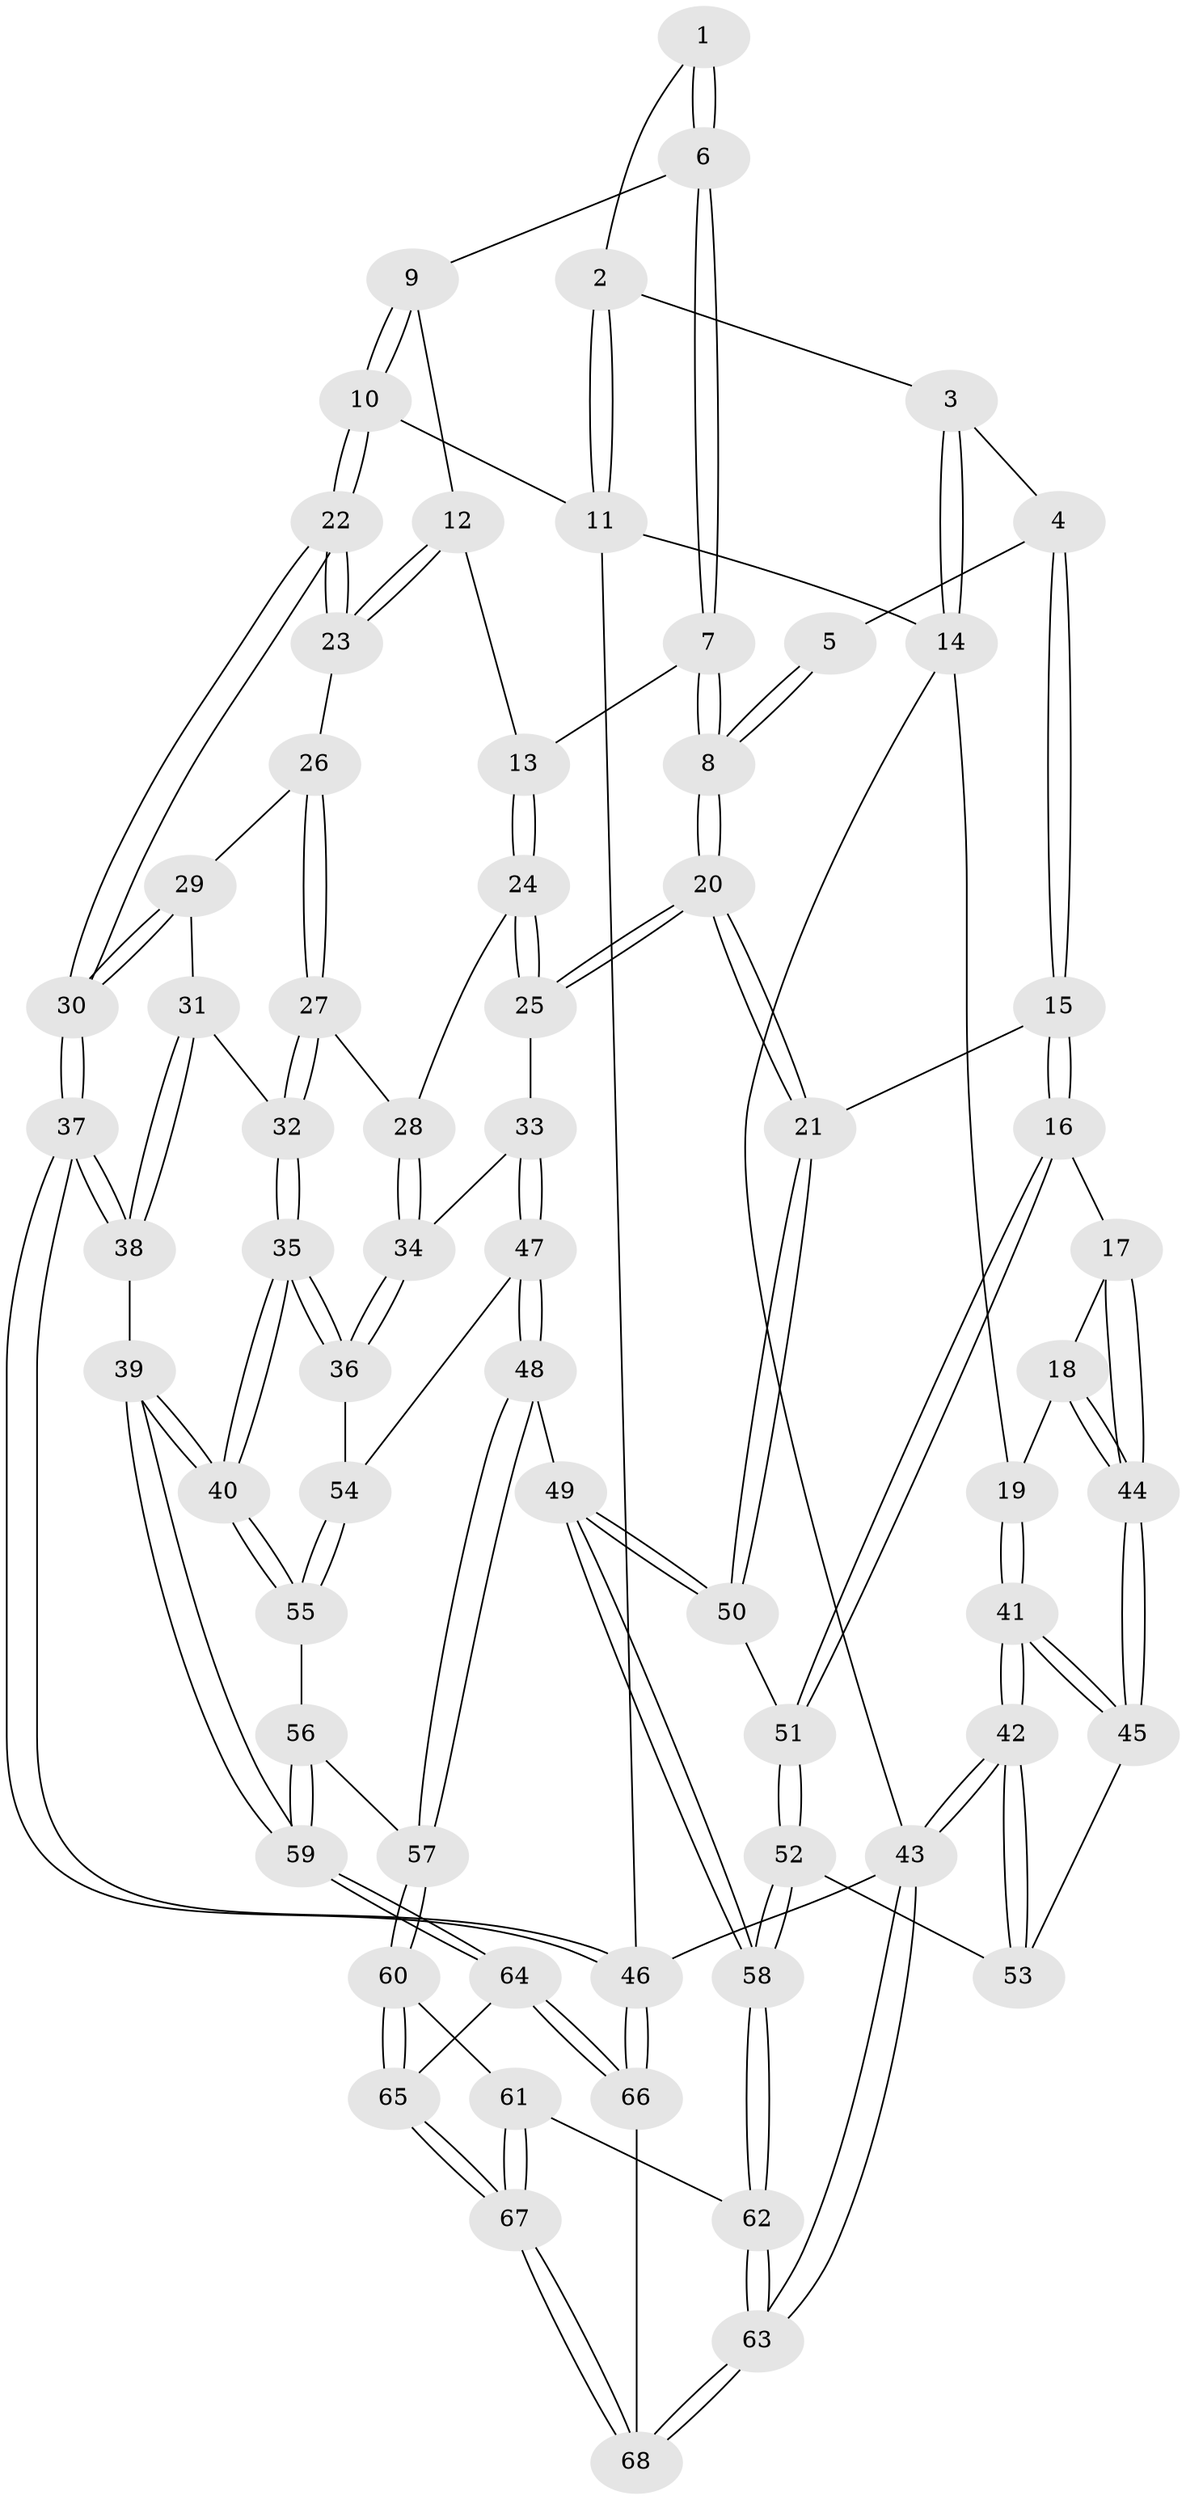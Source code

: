 // coarse degree distribution, {4: 0.45, 3: 0.2, 6: 0.125, 5: 0.2, 2: 0.025}
// Generated by graph-tools (version 1.1) at 2025/42/03/06/25 10:42:34]
// undirected, 68 vertices, 167 edges
graph export_dot {
graph [start="1"]
  node [color=gray90,style=filled];
  1 [pos="+0.5352460166340758+0.05165540607748397"];
  2 [pos="+0.47502571234939317+0"];
  3 [pos="+0+0"];
  4 [pos="+0.3024237943857002+0.23687867615444966"];
  5 [pos="+0.4409181360077492+0.15359709550074502"];
  6 [pos="+0.6156933495797022+0.14066446357211895"];
  7 [pos="+0.6339050912936198+0.21334418419480697"];
  8 [pos="+0.46733389613428755+0.3529390159295837"];
  9 [pos="+1+0"];
  10 [pos="+1+0"];
  11 [pos="+1+0"];
  12 [pos="+0.7900024447932757+0.2819686000148666"];
  13 [pos="+0.6847029829076062+0.26301948597499725"];
  14 [pos="+0+0"];
  15 [pos="+0.316586826599774+0.40490714997377225"];
  16 [pos="+0.26729201733748387+0.42828274906267183"];
  17 [pos="+0.2486970116261284+0.4289569698363848"];
  18 [pos="+0+0.2532871287883396"];
  19 [pos="+0+0.16133104130837136"];
  20 [pos="+0.41339089190142736+0.42307680595053637"];
  21 [pos="+0.4005658423151116+0.4255724233065789"];
  22 [pos="+1+0.2670250631627549"];
  23 [pos="+0.8296402792160253+0.341234490403048"];
  24 [pos="+0.6803400843106768+0.2855011078090267"];
  25 [pos="+0.5248355123344965+0.4684052461026416"];
  26 [pos="+0.8296437020982627+0.341261576027172"];
  27 [pos="+0.7770139133893145+0.4355776353912271"];
  28 [pos="+0.6798092880243786+0.4007065604373678"];
  29 [pos="+0.8733470658437267+0.3983784131434797"];
  30 [pos="+1+0.4963792808190883"];
  31 [pos="+0.8635841771223832+0.46616482192671016"];
  32 [pos="+0.7770821065677528+0.4930988601071861"];
  33 [pos="+0.5449881627491001+0.48158419531453084"];
  34 [pos="+0.6276714952685221+0.5057948453853847"];
  35 [pos="+0.7388811217958151+0.5775503078852406"];
  36 [pos="+0.6706246735717956+0.5520806879961229"];
  37 [pos="+1+0.6524613706267146"];
  38 [pos="+1+0.6611522384278137"];
  39 [pos="+0.8439900181771739+0.7080635594762154"];
  40 [pos="+0.8338628879123369+0.6983871664462886"];
  41 [pos="+0+0.6349828180354086"];
  42 [pos="+0+1"];
  43 [pos="+0+1"];
  44 [pos="+0.10132000953896553+0.5573266745846428"];
  45 [pos="+0.08152233190479374+0.585238923299924"];
  46 [pos="+1+1"];
  47 [pos="+0.5212147722724909+0.6230759533527526"];
  48 [pos="+0.43184339779676645+0.6748326621850018"];
  49 [pos="+0.43107285474551416+0.6740392210947953"];
  50 [pos="+0.4225452800435533+0.6529450736815293"];
  51 [pos="+0.2659565626060392+0.6073819547889956"];
  52 [pos="+0.22271650920616543+0.7109779312080002"];
  53 [pos="+0.17343427140098971+0.6948412168388729"];
  54 [pos="+0.5904619916902557+0.6416821147870918"];
  55 [pos="+0.5897975268105442+0.6942135273121586"];
  56 [pos="+0.5753632897907324+0.7189715552091411"];
  57 [pos="+0.4591567484249922+0.7553200993698004"];
  58 [pos="+0.22540991365152982+0.7149468881342194"];
  59 [pos="+0.742023057350471+0.8912950240972446"];
  60 [pos="+0.4527756621082865+0.7867810042703434"];
  61 [pos="+0.33560071972929967+0.8264751241346153"];
  62 [pos="+0.2520681672602983+0.8267145475107084"];
  63 [pos="+0+1"];
  64 [pos="+0.7371159549485992+0.9077230322707551"];
  65 [pos="+0.5082748468014278+0.8746503901151584"];
  66 [pos="+0.8189476929165687+1"];
  67 [pos="+0.41827505042015806+1"];
  68 [pos="+0.35799565766135333+1"];
  1 -- 2;
  1 -- 6;
  1 -- 6;
  2 -- 3;
  2 -- 11;
  2 -- 11;
  3 -- 4;
  3 -- 14;
  3 -- 14;
  4 -- 5;
  4 -- 15;
  4 -- 15;
  5 -- 8;
  5 -- 8;
  6 -- 7;
  6 -- 7;
  6 -- 9;
  7 -- 8;
  7 -- 8;
  7 -- 13;
  8 -- 20;
  8 -- 20;
  9 -- 10;
  9 -- 10;
  9 -- 12;
  10 -- 11;
  10 -- 22;
  10 -- 22;
  11 -- 14;
  11 -- 46;
  12 -- 13;
  12 -- 23;
  12 -- 23;
  13 -- 24;
  13 -- 24;
  14 -- 19;
  14 -- 43;
  15 -- 16;
  15 -- 16;
  15 -- 21;
  16 -- 17;
  16 -- 51;
  16 -- 51;
  17 -- 18;
  17 -- 44;
  17 -- 44;
  18 -- 19;
  18 -- 44;
  18 -- 44;
  19 -- 41;
  19 -- 41;
  20 -- 21;
  20 -- 21;
  20 -- 25;
  20 -- 25;
  21 -- 50;
  21 -- 50;
  22 -- 23;
  22 -- 23;
  22 -- 30;
  22 -- 30;
  23 -- 26;
  24 -- 25;
  24 -- 25;
  24 -- 28;
  25 -- 33;
  26 -- 27;
  26 -- 27;
  26 -- 29;
  27 -- 28;
  27 -- 32;
  27 -- 32;
  28 -- 34;
  28 -- 34;
  29 -- 30;
  29 -- 30;
  29 -- 31;
  30 -- 37;
  30 -- 37;
  31 -- 32;
  31 -- 38;
  31 -- 38;
  32 -- 35;
  32 -- 35;
  33 -- 34;
  33 -- 47;
  33 -- 47;
  34 -- 36;
  34 -- 36;
  35 -- 36;
  35 -- 36;
  35 -- 40;
  35 -- 40;
  36 -- 54;
  37 -- 38;
  37 -- 38;
  37 -- 46;
  37 -- 46;
  38 -- 39;
  39 -- 40;
  39 -- 40;
  39 -- 59;
  39 -- 59;
  40 -- 55;
  40 -- 55;
  41 -- 42;
  41 -- 42;
  41 -- 45;
  41 -- 45;
  42 -- 43;
  42 -- 43;
  42 -- 53;
  42 -- 53;
  43 -- 63;
  43 -- 63;
  43 -- 46;
  44 -- 45;
  44 -- 45;
  45 -- 53;
  46 -- 66;
  46 -- 66;
  47 -- 48;
  47 -- 48;
  47 -- 54;
  48 -- 49;
  48 -- 57;
  48 -- 57;
  49 -- 50;
  49 -- 50;
  49 -- 58;
  49 -- 58;
  50 -- 51;
  51 -- 52;
  51 -- 52;
  52 -- 53;
  52 -- 58;
  52 -- 58;
  54 -- 55;
  54 -- 55;
  55 -- 56;
  56 -- 57;
  56 -- 59;
  56 -- 59;
  57 -- 60;
  57 -- 60;
  58 -- 62;
  58 -- 62;
  59 -- 64;
  59 -- 64;
  60 -- 61;
  60 -- 65;
  60 -- 65;
  61 -- 62;
  61 -- 67;
  61 -- 67;
  62 -- 63;
  62 -- 63;
  63 -- 68;
  63 -- 68;
  64 -- 65;
  64 -- 66;
  64 -- 66;
  65 -- 67;
  65 -- 67;
  66 -- 68;
  67 -- 68;
  67 -- 68;
}
